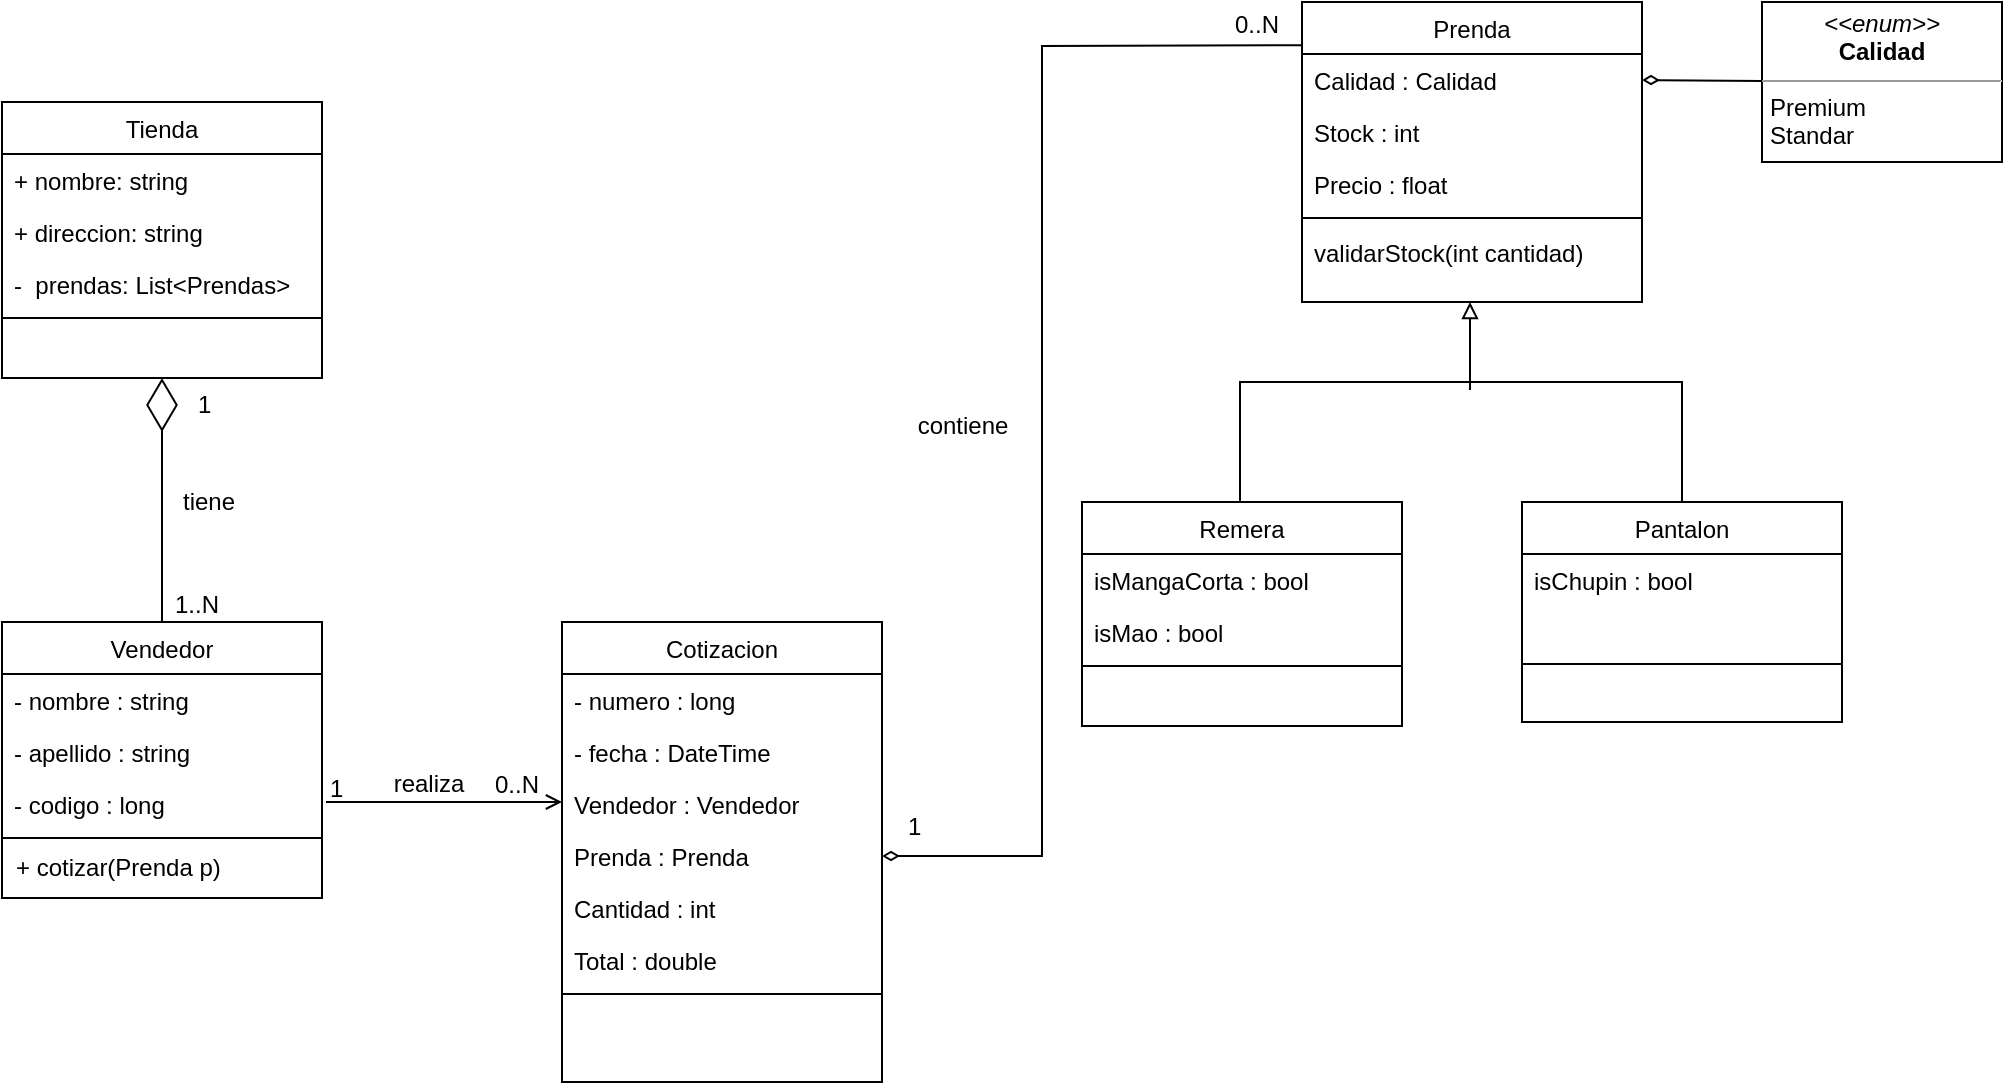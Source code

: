 <mxfile version="14.6.11" type="github">
  <diagram id="C5RBs43oDa-KdzZeNtuy" name="Page-1">
    <mxGraphModel dx="1422" dy="763" grid="1" gridSize="10" guides="1" tooltips="1" connect="1" arrows="1" fold="1" page="1" pageScale="1" pageWidth="1169" pageHeight="827" math="0" shadow="0">
      <root>
        <mxCell id="WIyWlLk6GJQsqaUBKTNV-0" />
        <mxCell id="WIyWlLk6GJQsqaUBKTNV-1" parent="WIyWlLk6GJQsqaUBKTNV-0" />
        <mxCell id="zuZUCAcZRn9IKk6VljGF-0" value="Vendedor" style="swimlane;fontStyle=0;align=center;verticalAlign=top;childLayout=stackLayout;horizontal=1;startSize=26;horizontalStack=0;resizeParent=1;resizeLast=0;collapsible=1;marginBottom=0;rounded=0;shadow=0;strokeWidth=1;" vertex="1" parent="WIyWlLk6GJQsqaUBKTNV-1">
          <mxGeometry x="80" y="340" width="160" height="138" as="geometry">
            <mxRectangle x="230" y="140" width="160" height="26" as="alternateBounds" />
          </mxGeometry>
        </mxCell>
        <mxCell id="zuZUCAcZRn9IKk6VljGF-1" value="- nombre : string" style="text;align=left;verticalAlign=top;spacingLeft=4;spacingRight=4;overflow=hidden;rotatable=0;points=[[0,0.5],[1,0.5]];portConstraint=eastwest;" vertex="1" parent="zuZUCAcZRn9IKk6VljGF-0">
          <mxGeometry y="26" width="160" height="26" as="geometry" />
        </mxCell>
        <mxCell id="zuZUCAcZRn9IKk6VljGF-2" value="- apellido : string" style="text;align=left;verticalAlign=top;spacingLeft=4;spacingRight=4;overflow=hidden;rotatable=0;points=[[0,0.5],[1,0.5]];portConstraint=eastwest;rounded=0;shadow=0;html=0;" vertex="1" parent="zuZUCAcZRn9IKk6VljGF-0">
          <mxGeometry y="52" width="160" height="26" as="geometry" />
        </mxCell>
        <mxCell id="zuZUCAcZRn9IKk6VljGF-3" value="- codigo : long" style="text;align=left;verticalAlign=top;spacingLeft=4;spacingRight=4;overflow=hidden;rotatable=0;points=[[0,0.5],[1,0.5]];portConstraint=eastwest;rounded=0;shadow=0;html=0;" vertex="1" parent="zuZUCAcZRn9IKk6VljGF-0">
          <mxGeometry y="78" width="160" height="26" as="geometry" />
        </mxCell>
        <mxCell id="zuZUCAcZRn9IKk6VljGF-4" value="" style="line;html=1;strokeWidth=1;align=left;verticalAlign=middle;spacingTop=-1;spacingLeft=3;spacingRight=3;rotatable=0;labelPosition=right;points=[];portConstraint=eastwest;" vertex="1" parent="zuZUCAcZRn9IKk6VljGF-0">
          <mxGeometry y="104" width="160" height="8" as="geometry" />
        </mxCell>
        <mxCell id="zuZUCAcZRn9IKk6VljGF-5" value="Cotizacion" style="swimlane;fontStyle=0;align=center;verticalAlign=top;childLayout=stackLayout;horizontal=1;startSize=26;horizontalStack=0;resizeParent=1;resizeLast=0;collapsible=1;marginBottom=0;rounded=0;shadow=0;strokeWidth=1;" vertex="1" parent="WIyWlLk6GJQsqaUBKTNV-1">
          <mxGeometry x="360" y="340" width="160" height="230" as="geometry">
            <mxRectangle x="508" y="120" width="160" height="26" as="alternateBounds" />
          </mxGeometry>
        </mxCell>
        <mxCell id="zuZUCAcZRn9IKk6VljGF-6" value="- numero : long" style="text;align=left;verticalAlign=top;spacingLeft=4;spacingRight=4;overflow=hidden;rotatable=0;points=[[0,0.5],[1,0.5]];portConstraint=eastwest;" vertex="1" parent="zuZUCAcZRn9IKk6VljGF-5">
          <mxGeometry y="26" width="160" height="26" as="geometry" />
        </mxCell>
        <mxCell id="zuZUCAcZRn9IKk6VljGF-7" value="- fecha : DateTime" style="text;align=left;verticalAlign=top;spacingLeft=4;spacingRight=4;overflow=hidden;rotatable=0;points=[[0,0.5],[1,0.5]];portConstraint=eastwest;rounded=0;shadow=0;html=0;" vertex="1" parent="zuZUCAcZRn9IKk6VljGF-5">
          <mxGeometry y="52" width="160" height="26" as="geometry" />
        </mxCell>
        <mxCell id="zuZUCAcZRn9IKk6VljGF-9" value="Vendedor : Vendedor" style="text;align=left;verticalAlign=top;spacingLeft=4;spacingRight=4;overflow=hidden;rotatable=0;points=[[0,0.5],[1,0.5]];portConstraint=eastwest;rounded=0;shadow=0;html=0;" vertex="1" parent="zuZUCAcZRn9IKk6VljGF-5">
          <mxGeometry y="78" width="160" height="26" as="geometry" />
        </mxCell>
        <mxCell id="zuZUCAcZRn9IKk6VljGF-10" value="Prenda : Prenda" style="text;align=left;verticalAlign=top;spacingLeft=4;spacingRight=4;overflow=hidden;rotatable=0;points=[[0,0.5],[1,0.5]];portConstraint=eastwest;rounded=0;shadow=0;html=0;" vertex="1" parent="zuZUCAcZRn9IKk6VljGF-5">
          <mxGeometry y="104" width="160" height="26" as="geometry" />
        </mxCell>
        <mxCell id="zuZUCAcZRn9IKk6VljGF-11" value="Cantidad : int" style="text;align=left;verticalAlign=top;spacingLeft=4;spacingRight=4;overflow=hidden;rotatable=0;points=[[0,0.5],[1,0.5]];portConstraint=eastwest;rounded=0;shadow=0;html=0;" vertex="1" parent="zuZUCAcZRn9IKk6VljGF-5">
          <mxGeometry y="130" width="160" height="26" as="geometry" />
        </mxCell>
        <mxCell id="zuZUCAcZRn9IKk6VljGF-12" value="Total : double" style="text;align=left;verticalAlign=top;spacingLeft=4;spacingRight=4;overflow=hidden;rotatable=0;points=[[0,0.5],[1,0.5]];portConstraint=eastwest;" vertex="1" parent="zuZUCAcZRn9IKk6VljGF-5">
          <mxGeometry y="156" width="160" height="26" as="geometry" />
        </mxCell>
        <mxCell id="zuZUCAcZRn9IKk6VljGF-13" value="" style="line;html=1;strokeWidth=1;align=left;verticalAlign=middle;spacingTop=-1;spacingLeft=3;spacingRight=3;rotatable=0;labelPosition=right;points=[];portConstraint=eastwest;" vertex="1" parent="zuZUCAcZRn9IKk6VljGF-5">
          <mxGeometry y="182" width="160" height="8" as="geometry" />
        </mxCell>
        <mxCell id="zuZUCAcZRn9IKk6VljGF-14" value="" style="endArrow=open;shadow=0;strokeWidth=1;rounded=0;endFill=1;edgeStyle=elbowEdgeStyle;elbow=vertical;entryX=0;entryY=0.462;entryDx=0;entryDy=0;entryPerimeter=0;" edge="1" parent="WIyWlLk6GJQsqaUBKTNV-1">
          <mxGeometry x="0.5" y="41" relative="1" as="geometry">
            <mxPoint x="242" y="430" as="sourcePoint" />
            <mxPoint x="360" y="430.012" as="targetPoint" />
            <mxPoint x="-40" y="32" as="offset" />
            <Array as="points">
              <mxPoint x="370" y="430" />
              <mxPoint x="260" y="370" />
            </Array>
          </mxGeometry>
        </mxCell>
        <mxCell id="zuZUCAcZRn9IKk6VljGF-15" value="1" style="resizable=0;align=left;verticalAlign=bottom;labelBackgroundColor=none;fontSize=12;" connectable="0" vertex="1" parent="zuZUCAcZRn9IKk6VljGF-14">
          <mxGeometry x="-1" relative="1" as="geometry">
            <mxPoint y="2" as="offset" />
          </mxGeometry>
        </mxCell>
        <mxCell id="zuZUCAcZRn9IKk6VljGF-16" value="0..N" style="resizable=0;align=right;verticalAlign=bottom;labelBackgroundColor=none;fontSize=12;" connectable="0" vertex="1" parent="zuZUCAcZRn9IKk6VljGF-14">
          <mxGeometry x="1" relative="1" as="geometry">
            <mxPoint x="360" y="-380" as="offset" />
          </mxGeometry>
        </mxCell>
        <mxCell id="zuZUCAcZRn9IKk6VljGF-17" value="realiza" style="text;html=1;resizable=0;points=[];;align=center;verticalAlign=middle;labelBackgroundColor=none;rounded=0;shadow=0;strokeWidth=1;fontSize=12;" vertex="1" connectable="0" parent="zuZUCAcZRn9IKk6VljGF-14">
          <mxGeometry x="0.5" y="49" relative="1" as="geometry">
            <mxPoint x="-38" y="40" as="offset" />
          </mxGeometry>
        </mxCell>
        <mxCell id="zuZUCAcZRn9IKk6VljGF-18" value="Tienda" style="swimlane;fontStyle=0;align=center;verticalAlign=top;childLayout=stackLayout;horizontal=1;startSize=26;horizontalStack=0;resizeParent=1;resizeLast=0;collapsible=1;marginBottom=0;rounded=0;shadow=0;strokeWidth=1;" vertex="1" parent="WIyWlLk6GJQsqaUBKTNV-1">
          <mxGeometry x="80" y="80" width="160" height="138" as="geometry">
            <mxRectangle x="230" y="140" width="160" height="26" as="alternateBounds" />
          </mxGeometry>
        </mxCell>
        <mxCell id="zuZUCAcZRn9IKk6VljGF-19" value="+ nombre: string" style="text;align=left;verticalAlign=top;spacingLeft=4;spacingRight=4;overflow=hidden;rotatable=0;points=[[0,0.5],[1,0.5]];portConstraint=eastwest;" vertex="1" parent="zuZUCAcZRn9IKk6VljGF-18">
          <mxGeometry y="26" width="160" height="26" as="geometry" />
        </mxCell>
        <mxCell id="zuZUCAcZRn9IKk6VljGF-20" value="+ direccion: string" style="text;align=left;verticalAlign=top;spacingLeft=4;spacingRight=4;overflow=hidden;rotatable=0;points=[[0,0.5],[1,0.5]];portConstraint=eastwest;rounded=0;shadow=0;html=0;" vertex="1" parent="zuZUCAcZRn9IKk6VljGF-18">
          <mxGeometry y="52" width="160" height="26" as="geometry" />
        </mxCell>
        <mxCell id="zuZUCAcZRn9IKk6VljGF-21" value="-  prendas: List&lt;Prendas&gt;" style="text;align=left;verticalAlign=top;spacingLeft=4;spacingRight=4;overflow=hidden;rotatable=0;points=[[0,0.5],[1,0.5]];portConstraint=eastwest;rounded=0;shadow=0;html=0;" vertex="1" parent="zuZUCAcZRn9IKk6VljGF-18">
          <mxGeometry y="78" width="160" height="26" as="geometry" />
        </mxCell>
        <mxCell id="zuZUCAcZRn9IKk6VljGF-22" value="" style="line;html=1;strokeWidth=1;align=left;verticalAlign=middle;spacingTop=-1;spacingLeft=3;spacingRight=3;rotatable=0;labelPosition=right;points=[];portConstraint=eastwest;" vertex="1" parent="zuZUCAcZRn9IKk6VljGF-18">
          <mxGeometry y="104" width="160" height="8" as="geometry" />
        </mxCell>
        <mxCell id="zuZUCAcZRn9IKk6VljGF-23" value="Prenda" style="swimlane;fontStyle=0;align=center;verticalAlign=top;childLayout=stackLayout;horizontal=1;startSize=26;horizontalStack=0;resizeParent=1;resizeLast=0;collapsible=1;marginBottom=0;rounded=0;shadow=0;strokeWidth=1;" vertex="1" parent="WIyWlLk6GJQsqaUBKTNV-1">
          <mxGeometry x="730" y="30" width="170" height="150" as="geometry">
            <mxRectangle x="508" y="120" width="160" height="26" as="alternateBounds" />
          </mxGeometry>
        </mxCell>
        <mxCell id="zuZUCAcZRn9IKk6VljGF-24" value="Calidad : Calidad" style="text;align=left;verticalAlign=top;spacingLeft=4;spacingRight=4;overflow=hidden;rotatable=0;points=[[0,0.5],[1,0.5]];portConstraint=eastwest;" vertex="1" parent="zuZUCAcZRn9IKk6VljGF-23">
          <mxGeometry y="26" width="170" height="26" as="geometry" />
        </mxCell>
        <mxCell id="zuZUCAcZRn9IKk6VljGF-25" value="Stock : int" style="text;align=left;verticalAlign=top;spacingLeft=4;spacingRight=4;overflow=hidden;rotatable=0;points=[[0,0.5],[1,0.5]];portConstraint=eastwest;rounded=0;shadow=0;html=0;" vertex="1" parent="zuZUCAcZRn9IKk6VljGF-23">
          <mxGeometry y="52" width="170" height="26" as="geometry" />
        </mxCell>
        <mxCell id="zuZUCAcZRn9IKk6VljGF-26" value="Precio : float" style="text;align=left;verticalAlign=top;spacingLeft=4;spacingRight=4;overflow=hidden;rotatable=0;points=[[0,0.5],[1,0.5]];portConstraint=eastwest;rounded=0;shadow=0;html=0;" vertex="1" parent="zuZUCAcZRn9IKk6VljGF-23">
          <mxGeometry y="78" width="170" height="26" as="geometry" />
        </mxCell>
        <mxCell id="zuZUCAcZRn9IKk6VljGF-98" value="" style="line;strokeWidth=1;fillColor=none;align=left;verticalAlign=middle;spacingTop=-1;spacingLeft=3;spacingRight=3;rotatable=0;labelPosition=right;points=[];portConstraint=eastwest;" vertex="1" parent="zuZUCAcZRn9IKk6VljGF-23">
          <mxGeometry y="104" width="170" height="8" as="geometry" />
        </mxCell>
        <mxCell id="zuZUCAcZRn9IKk6VljGF-97" value="validarStock(int cantidad)" style="text;align=left;verticalAlign=top;spacingLeft=4;spacingRight=4;overflow=hidden;rotatable=0;points=[[0,0.5],[1,0.5]];portConstraint=eastwest;rounded=0;shadow=0;html=0;" vertex="1" parent="zuZUCAcZRn9IKk6VljGF-23">
          <mxGeometry y="112" width="170" height="26" as="geometry" />
        </mxCell>
        <mxCell id="zuZUCAcZRn9IKk6VljGF-29" value="1" style="resizable=0;align=left;verticalAlign=bottom;labelBackgroundColor=none;fontSize=12;" connectable="0" vertex="1" parent="WIyWlLk6GJQsqaUBKTNV-1">
          <mxGeometry x="176" y="240" as="geometry" />
        </mxCell>
        <mxCell id="zuZUCAcZRn9IKk6VljGF-30" value="1..N" style="resizable=0;align=right;verticalAlign=bottom;labelBackgroundColor=none;fontSize=12;" connectable="0" vertex="1" parent="WIyWlLk6GJQsqaUBKTNV-1">
          <mxGeometry x="189.995" y="340" as="geometry" />
        </mxCell>
        <mxCell id="zuZUCAcZRn9IKk6VljGF-31" value="tiene" style="text;html=1;resizable=0;points=[];;align=center;verticalAlign=middle;labelBackgroundColor=none;rounded=0;shadow=0;strokeWidth=1;fontSize=12;" vertex="1" connectable="0" parent="WIyWlLk6GJQsqaUBKTNV-1">
          <mxGeometry x="406.996" y="390.0" as="geometry">
            <mxPoint x="-224" y="-110" as="offset" />
          </mxGeometry>
        </mxCell>
        <mxCell id="zuZUCAcZRn9IKk6VljGF-91" style="edgeStyle=none;rounded=0;orthogonalLoop=1;jettySize=auto;html=1;entryX=1;entryY=0.5;entryDx=0;entryDy=0;endArrow=diamondThin;endFill=0;" edge="1" parent="WIyWlLk6GJQsqaUBKTNV-1" source="zuZUCAcZRn9IKk6VljGF-51" target="zuZUCAcZRn9IKk6VljGF-24">
          <mxGeometry relative="1" as="geometry" />
        </mxCell>
        <mxCell id="zuZUCAcZRn9IKk6VljGF-51" value="&lt;p style=&quot;margin: 0px ; margin-top: 4px ; text-align: center&quot;&gt;&lt;i&gt;&amp;lt;&amp;lt;enum&amp;gt;&amp;gt;&lt;/i&gt;&lt;br&gt;&lt;b&gt;Calidad&lt;/b&gt;&lt;/p&gt;&lt;hr size=&quot;1&quot;&gt;&lt;p style=&quot;margin: 0px ; margin-left: 4px&quot;&gt;Premium&lt;/p&gt;&lt;p style=&quot;margin: 0px ; margin-left: 4px&quot;&gt;Standar&lt;br&gt;&lt;/p&gt;&lt;hr size=&quot;1&quot;&gt;" style="verticalAlign=top;align=left;overflow=fill;fontSize=12;fontFamily=Helvetica;html=1;" vertex="1" parent="WIyWlLk6GJQsqaUBKTNV-1">
          <mxGeometry x="960" y="30" width="120" height="80" as="geometry" />
        </mxCell>
        <mxCell id="zuZUCAcZRn9IKk6VljGF-83" style="edgeStyle=none;rounded=0;orthogonalLoop=1;jettySize=auto;html=1;entryX=0.5;entryY=1;entryDx=0;entryDy=0;endArrow=block;endFill=0;exitX=0.5;exitY=0;exitDx=0;exitDy=0;" edge="1" parent="WIyWlLk6GJQsqaUBKTNV-1">
          <mxGeometry relative="1" as="geometry">
            <mxPoint x="699" y="280" as="sourcePoint" />
            <mxPoint x="814" y="180" as="targetPoint" />
            <Array as="points">
              <mxPoint x="699" y="220" />
              <mxPoint x="814" y="220" />
            </Array>
          </mxGeometry>
        </mxCell>
        <mxCell id="zuZUCAcZRn9IKk6VljGF-62" value="Remera" style="swimlane;fontStyle=0;align=center;verticalAlign=top;childLayout=stackLayout;horizontal=1;startSize=26;horizontalStack=0;resizeParent=1;resizeLast=0;collapsible=1;marginBottom=0;rounded=0;shadow=0;strokeWidth=1;" vertex="1" parent="WIyWlLk6GJQsqaUBKTNV-1">
          <mxGeometry x="620" y="280" width="160" height="112" as="geometry">
            <mxRectangle x="508" y="120" width="160" height="26" as="alternateBounds" />
          </mxGeometry>
        </mxCell>
        <mxCell id="zuZUCAcZRn9IKk6VljGF-65" value="isMangaCorta : bool" style="text;align=left;verticalAlign=top;spacingLeft=4;spacingRight=4;overflow=hidden;rotatable=0;points=[[0,0.5],[1,0.5]];portConstraint=eastwest;" vertex="1" parent="zuZUCAcZRn9IKk6VljGF-62">
          <mxGeometry y="26" width="160" height="26" as="geometry" />
        </mxCell>
        <mxCell id="zuZUCAcZRn9IKk6VljGF-66" value="isMao : bool" style="text;align=left;verticalAlign=top;spacingLeft=4;spacingRight=4;overflow=hidden;rotatable=0;points=[[0,0.5],[1,0.5]];portConstraint=eastwest;rounded=0;shadow=0;html=0;" vertex="1" parent="zuZUCAcZRn9IKk6VljGF-62">
          <mxGeometry y="52" width="160" height="26" as="geometry" />
        </mxCell>
        <mxCell id="zuZUCAcZRn9IKk6VljGF-67" value="" style="line;html=1;strokeWidth=1;align=left;verticalAlign=middle;spacingTop=-1;spacingLeft=3;spacingRight=3;rotatable=0;labelPosition=right;points=[];portConstraint=eastwest;" vertex="1" parent="zuZUCAcZRn9IKk6VljGF-62">
          <mxGeometry y="78" width="160" height="8" as="geometry" />
        </mxCell>
        <mxCell id="zuZUCAcZRn9IKk6VljGF-70" value="" style="endArrow=diamondThin;endFill=0;endSize=24;html=1;entryX=0.5;entryY=1;entryDx=0;entryDy=0;" edge="1" parent="WIyWlLk6GJQsqaUBKTNV-1">
          <mxGeometry width="160" relative="1" as="geometry">
            <mxPoint x="160" y="340" as="sourcePoint" />
            <mxPoint x="160" y="218" as="targetPoint" />
          </mxGeometry>
        </mxCell>
        <mxCell id="zuZUCAcZRn9IKk6VljGF-71" value="+ cotizar(Prenda p)" style="text;align=left;verticalAlign=top;spacingLeft=4;spacingRight=4;overflow=hidden;rotatable=0;points=[[0,0.5],[1,0.5]];portConstraint=eastwest;rounded=0;shadow=0;html=0;" vertex="1" parent="WIyWlLk6GJQsqaUBKTNV-1">
          <mxGeometry x="81" y="449" width="160" height="26" as="geometry" />
        </mxCell>
        <mxCell id="zuZUCAcZRn9IKk6VljGF-82" style="edgeStyle=none;rounded=0;orthogonalLoop=1;jettySize=auto;html=1;endArrow=ERone;endFill=0;exitX=0.5;exitY=0;exitDx=0;exitDy=0;" edge="1" parent="WIyWlLk6GJQsqaUBKTNV-1" source="zuZUCAcZRn9IKk6VljGF-73">
          <mxGeometry relative="1" as="geometry">
            <mxPoint x="810" y="220" as="targetPoint" />
            <Array as="points">
              <mxPoint x="920" y="220" />
            </Array>
          </mxGeometry>
        </mxCell>
        <mxCell id="zuZUCAcZRn9IKk6VljGF-73" value="Pantalon" style="swimlane;fontStyle=0;align=center;verticalAlign=top;childLayout=stackLayout;horizontal=1;startSize=26;horizontalStack=0;resizeParent=1;resizeLast=0;collapsible=1;marginBottom=0;rounded=0;shadow=0;strokeWidth=1;" vertex="1" parent="WIyWlLk6GJQsqaUBKTNV-1">
          <mxGeometry x="840" y="280" width="160" height="110" as="geometry">
            <mxRectangle x="508" y="120" width="160" height="26" as="alternateBounds" />
          </mxGeometry>
        </mxCell>
        <mxCell id="zuZUCAcZRn9IKk6VljGF-75" value="isChupin : bool" style="text;align=left;verticalAlign=top;spacingLeft=4;spacingRight=4;overflow=hidden;rotatable=0;points=[[0,0.5],[1,0.5]];portConstraint=eastwest;" vertex="1" parent="zuZUCAcZRn9IKk6VljGF-73">
          <mxGeometry y="26" width="160" height="26" as="geometry" />
        </mxCell>
        <mxCell id="zuZUCAcZRn9IKk6VljGF-78" value="" style="line;html=1;strokeWidth=1;align=left;verticalAlign=middle;spacingTop=-1;spacingLeft=3;spacingRight=3;rotatable=0;labelPosition=right;points=[];portConstraint=eastwest;" vertex="1" parent="zuZUCAcZRn9IKk6VljGF-73">
          <mxGeometry y="52" width="160" height="58" as="geometry" />
        </mxCell>
        <mxCell id="zuZUCAcZRn9IKk6VljGF-87" value="1" style="resizable=0;align=left;verticalAlign=bottom;labelBackgroundColor=none;fontSize=12;" connectable="0" vertex="1" parent="WIyWlLk6GJQsqaUBKTNV-1">
          <mxGeometry x="252" y="442" as="geometry">
            <mxPoint x="279" y="9" as="offset" />
          </mxGeometry>
        </mxCell>
        <mxCell id="zuZUCAcZRn9IKk6VljGF-88" value="0..N" style="resizable=0;align=right;verticalAlign=bottom;labelBackgroundColor=none;fontSize=12;" connectable="0" vertex="1" parent="WIyWlLk6GJQsqaUBKTNV-1">
          <mxGeometry x="350" y="430" as="geometry" />
        </mxCell>
        <mxCell id="zuZUCAcZRn9IKk6VljGF-89" value="contiene" style="text;html=1;resizable=0;points=[];;align=center;verticalAlign=middle;labelBackgroundColor=none;rounded=0;shadow=0;strokeWidth=1;fontSize=12;" vertex="1" connectable="0" parent="WIyWlLk6GJQsqaUBKTNV-1">
          <mxGeometry x="290" y="430" as="geometry">
            <mxPoint x="270" y="-188" as="offset" />
          </mxGeometry>
        </mxCell>
        <mxCell id="zuZUCAcZRn9IKk6VljGF-90" style="edgeStyle=none;rounded=0;orthogonalLoop=1;jettySize=auto;html=1;entryX=1;entryY=0.5;entryDx=0;entryDy=0;endArrow=diamondThin;endFill=0;exitX=0;exitY=0.144;exitDx=0;exitDy=0;exitPerimeter=0;" edge="1" parent="WIyWlLk6GJQsqaUBKTNV-1" source="zuZUCAcZRn9IKk6VljGF-23" target="zuZUCAcZRn9IKk6VljGF-10">
          <mxGeometry relative="1" as="geometry">
            <Array as="points">
              <mxPoint x="600" y="52" />
              <mxPoint x="600" y="457" />
            </Array>
          </mxGeometry>
        </mxCell>
      </root>
    </mxGraphModel>
  </diagram>
</mxfile>
